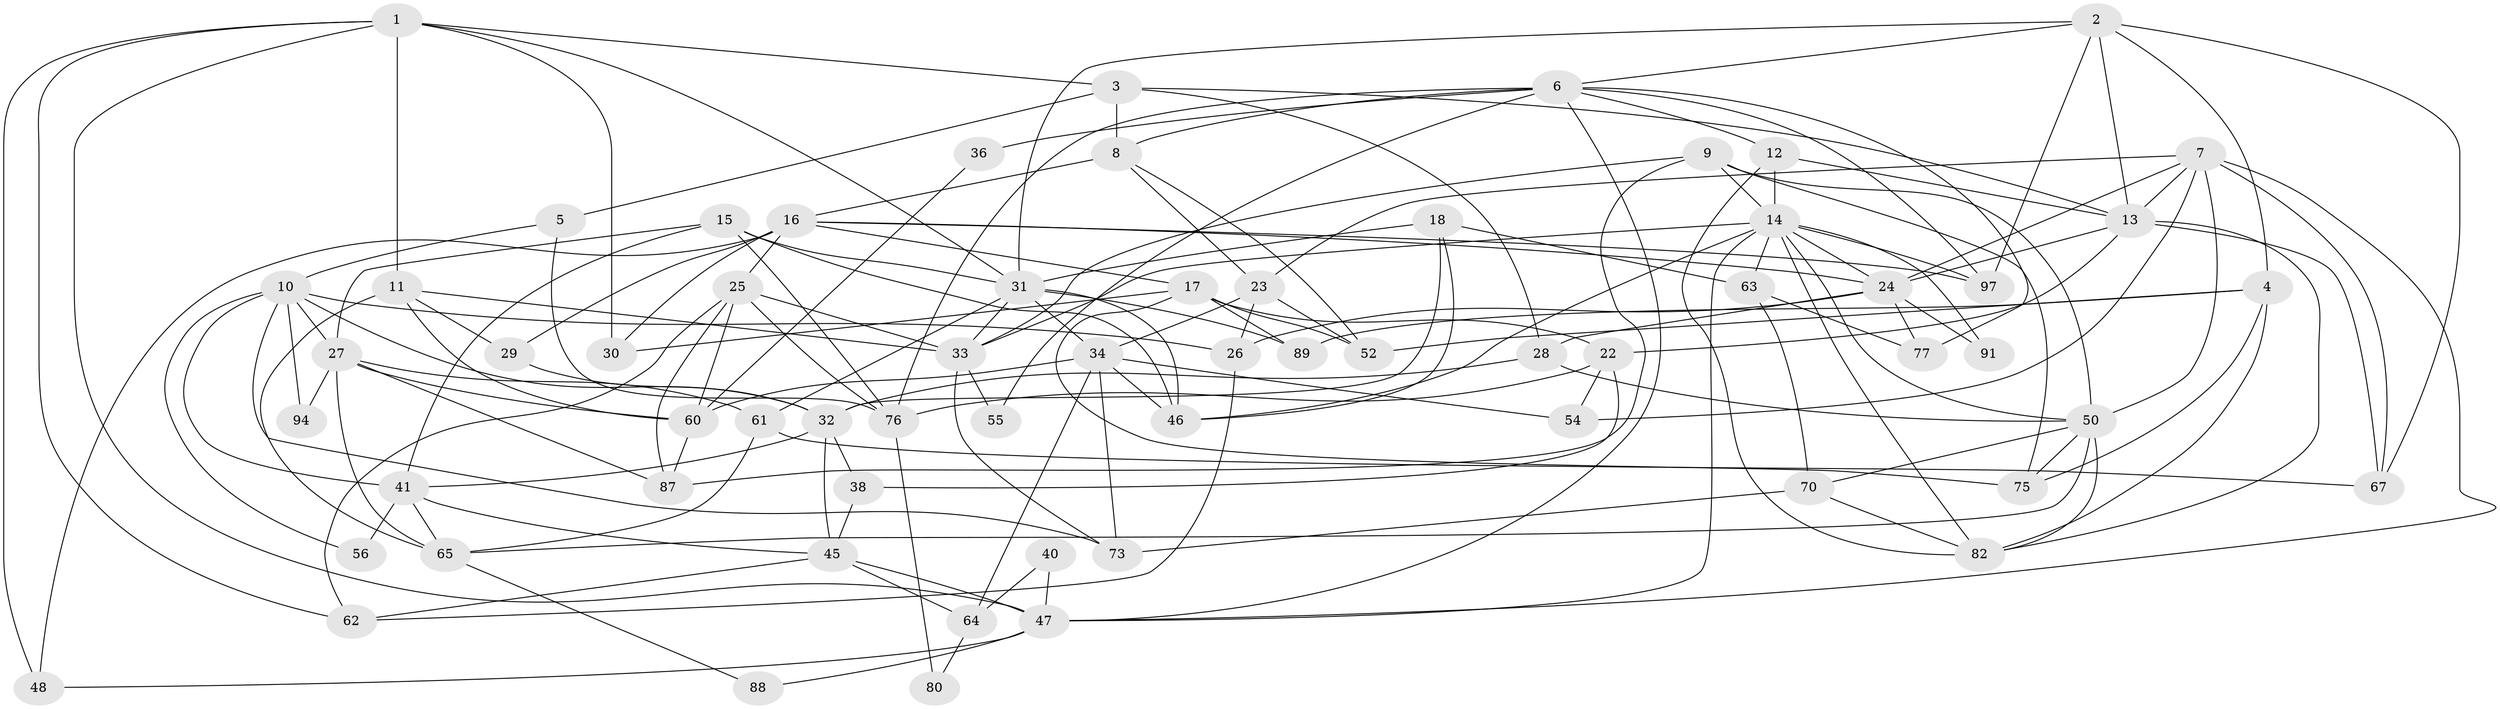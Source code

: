 // original degree distribution, {8: 0.02, 3: 0.26, 2: 0.13, 5: 0.17, 4: 0.3, 6: 0.09, 7: 0.03}
// Generated by graph-tools (version 1.1) at 2025/38/02/21/25 10:38:59]
// undirected, 64 vertices, 159 edges
graph export_dot {
graph [start="1"]
  node [color=gray90,style=filled];
  1 [super="+37"];
  2 [super="+42"];
  3 [super="+83"];
  4 [super="+69"];
  5;
  6 [super="+19"];
  7 [super="+21"];
  8 [super="+43"];
  9 [super="+78"];
  10 [super="+85"];
  11 [super="+74"];
  12 [super="+93"];
  13 [super="+99"];
  14 [super="+20"];
  15 [super="+39"];
  16 [super="+96"];
  17 [super="+90"];
  18 [super="+66"];
  22;
  23 [super="+57"];
  24 [super="+92"];
  25 [super="+59"];
  26;
  27 [super="+44"];
  28 [super="+98"];
  29;
  30;
  31 [super="+58"];
  32 [super="+51"];
  33 [super="+49"];
  34 [super="+35"];
  36;
  38;
  40;
  41 [super="+86"];
  45 [super="+72"];
  46;
  47 [super="+84"];
  48 [super="+53"];
  50 [super="+81"];
  52;
  54;
  55;
  56;
  60 [super="+79"];
  61;
  62;
  63;
  64;
  65 [super="+68"];
  67 [super="+71"];
  70;
  73;
  75;
  76 [super="+100"];
  77;
  80;
  82 [super="+95"];
  87;
  88;
  89;
  91;
  94;
  97;
  1 -- 31;
  1 -- 62;
  1 -- 30;
  1 -- 3;
  1 -- 48;
  1 -- 11;
  1 -- 47;
  2 -- 97;
  2 -- 4;
  2 -- 6;
  2 -- 13;
  2 -- 31;
  2 -- 67;
  3 -- 8;
  3 -- 28;
  3 -- 5;
  3 -- 13;
  4 -- 89;
  4 -- 82;
  4 -- 75;
  4 -- 52;
  5 -- 10;
  5 -- 76;
  6 -- 77;
  6 -- 97;
  6 -- 36;
  6 -- 8;
  6 -- 12;
  6 -- 47;
  6 -- 55;
  6 -- 76;
  7 -- 54;
  7 -- 47;
  7 -- 24;
  7 -- 50;
  7 -- 13;
  7 -- 67;
  7 -- 23;
  8 -- 23;
  8 -- 52;
  8 -- 16;
  9 -- 75;
  9 -- 87;
  9 -- 14;
  9 -- 33;
  9 -- 50;
  10 -- 26;
  10 -- 73;
  10 -- 94 [weight=2];
  10 -- 27;
  10 -- 32;
  10 -- 56;
  10 -- 41;
  11 -- 33;
  11 -- 60;
  11 -- 65;
  11 -- 29;
  12 -- 14;
  12 -- 82;
  12 -- 13;
  13 -- 82;
  13 -- 22;
  13 -- 24;
  13 -- 67;
  14 -- 47;
  14 -- 46;
  14 -- 63;
  14 -- 91;
  14 -- 97;
  14 -- 50;
  14 -- 82;
  14 -- 33;
  14 -- 24;
  15 -- 46 [weight=2];
  15 -- 76;
  15 -- 41;
  15 -- 31;
  15 -- 27;
  16 -- 17 [weight=2];
  16 -- 29;
  16 -- 97;
  16 -- 30;
  16 -- 25;
  16 -- 24;
  16 -- 48;
  17 -- 52;
  17 -- 22;
  17 -- 30;
  17 -- 89;
  17 -- 75;
  18 -- 63;
  18 -- 46;
  18 -- 32;
  18 -- 31;
  22 -- 38;
  22 -- 54;
  22 -- 76;
  23 -- 34 [weight=2];
  23 -- 52;
  23 -- 26;
  24 -- 26;
  24 -- 28;
  24 -- 91;
  24 -- 77;
  25 -- 62;
  25 -- 76;
  25 -- 60;
  25 -- 87;
  25 -- 33;
  26 -- 62;
  27 -- 87;
  27 -- 61;
  27 -- 65;
  27 -- 60;
  27 -- 94;
  28 -- 50;
  28 -- 32;
  29 -- 32;
  31 -- 33;
  31 -- 89;
  31 -- 34;
  31 -- 61;
  31 -- 46;
  32 -- 41;
  32 -- 38;
  32 -- 45;
  33 -- 73;
  33 -- 55;
  34 -- 46;
  34 -- 54;
  34 -- 64;
  34 -- 73;
  34 -- 60;
  36 -- 60;
  38 -- 45;
  40 -- 64;
  40 -- 47;
  41 -- 65;
  41 -- 56;
  41 -- 45;
  45 -- 64;
  45 -- 62;
  45 -- 47;
  47 -- 48;
  47 -- 88;
  50 -- 65;
  50 -- 75;
  50 -- 82;
  50 -- 70;
  60 -- 87;
  61 -- 67;
  61 -- 65;
  63 -- 70;
  63 -- 77;
  64 -- 80;
  65 -- 88;
  70 -- 73;
  70 -- 82;
  76 -- 80;
}
